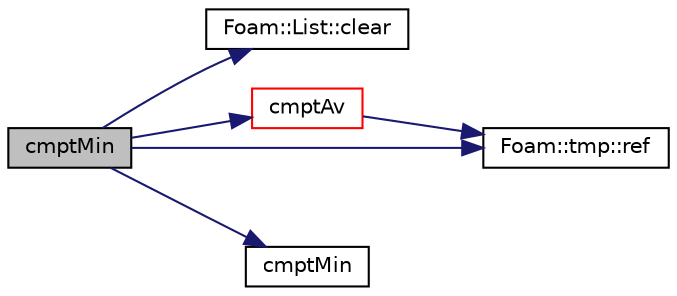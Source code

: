 digraph "cmptMin"
{
  bgcolor="transparent";
  edge [fontname="Helvetica",fontsize="10",labelfontname="Helvetica",labelfontsize="10"];
  node [fontname="Helvetica",fontsize="10",shape=record];
  rankdir="LR";
  Node73799 [label="cmptMin",height=0.2,width=0.4,color="black", fillcolor="grey75", style="filled", fontcolor="black"];
  Node73799 -> Node73800 [color="midnightblue",fontsize="10",style="solid",fontname="Helvetica"];
  Node73800 [label="Foam::List::clear",height=0.2,width=0.4,color="black",URL="$a26833.html#ac8bb3912a3ce86b15842e79d0b421204",tooltip="Clear the list, i.e. set size to zero. "];
  Node73799 -> Node73801 [color="midnightblue",fontsize="10",style="solid",fontname="Helvetica"];
  Node73801 [label="cmptAv",height=0.2,width=0.4,color="red",URL="$a21851.html#a7af056d5acb329854c78eb3267468c11"];
  Node73801 -> Node73808 [color="midnightblue",fontsize="10",style="solid",fontname="Helvetica"];
  Node73808 [label="Foam::tmp::ref",height=0.2,width=0.4,color="black",URL="$a27077.html#aeaf81e641282874cef07f5b808efc83b",tooltip="Return non-const reference or generate a fatal error. "];
  Node73799 -> Node73809 [color="midnightblue",fontsize="10",style="solid",fontname="Helvetica"];
  Node73809 [label="cmptMin",height=0.2,width=0.4,color="black",URL="$a21851.html#a4b2a4d10cca98cdf1b0f9667b5d8d556"];
  Node73799 -> Node73808 [color="midnightblue",fontsize="10",style="solid",fontname="Helvetica"];
}
